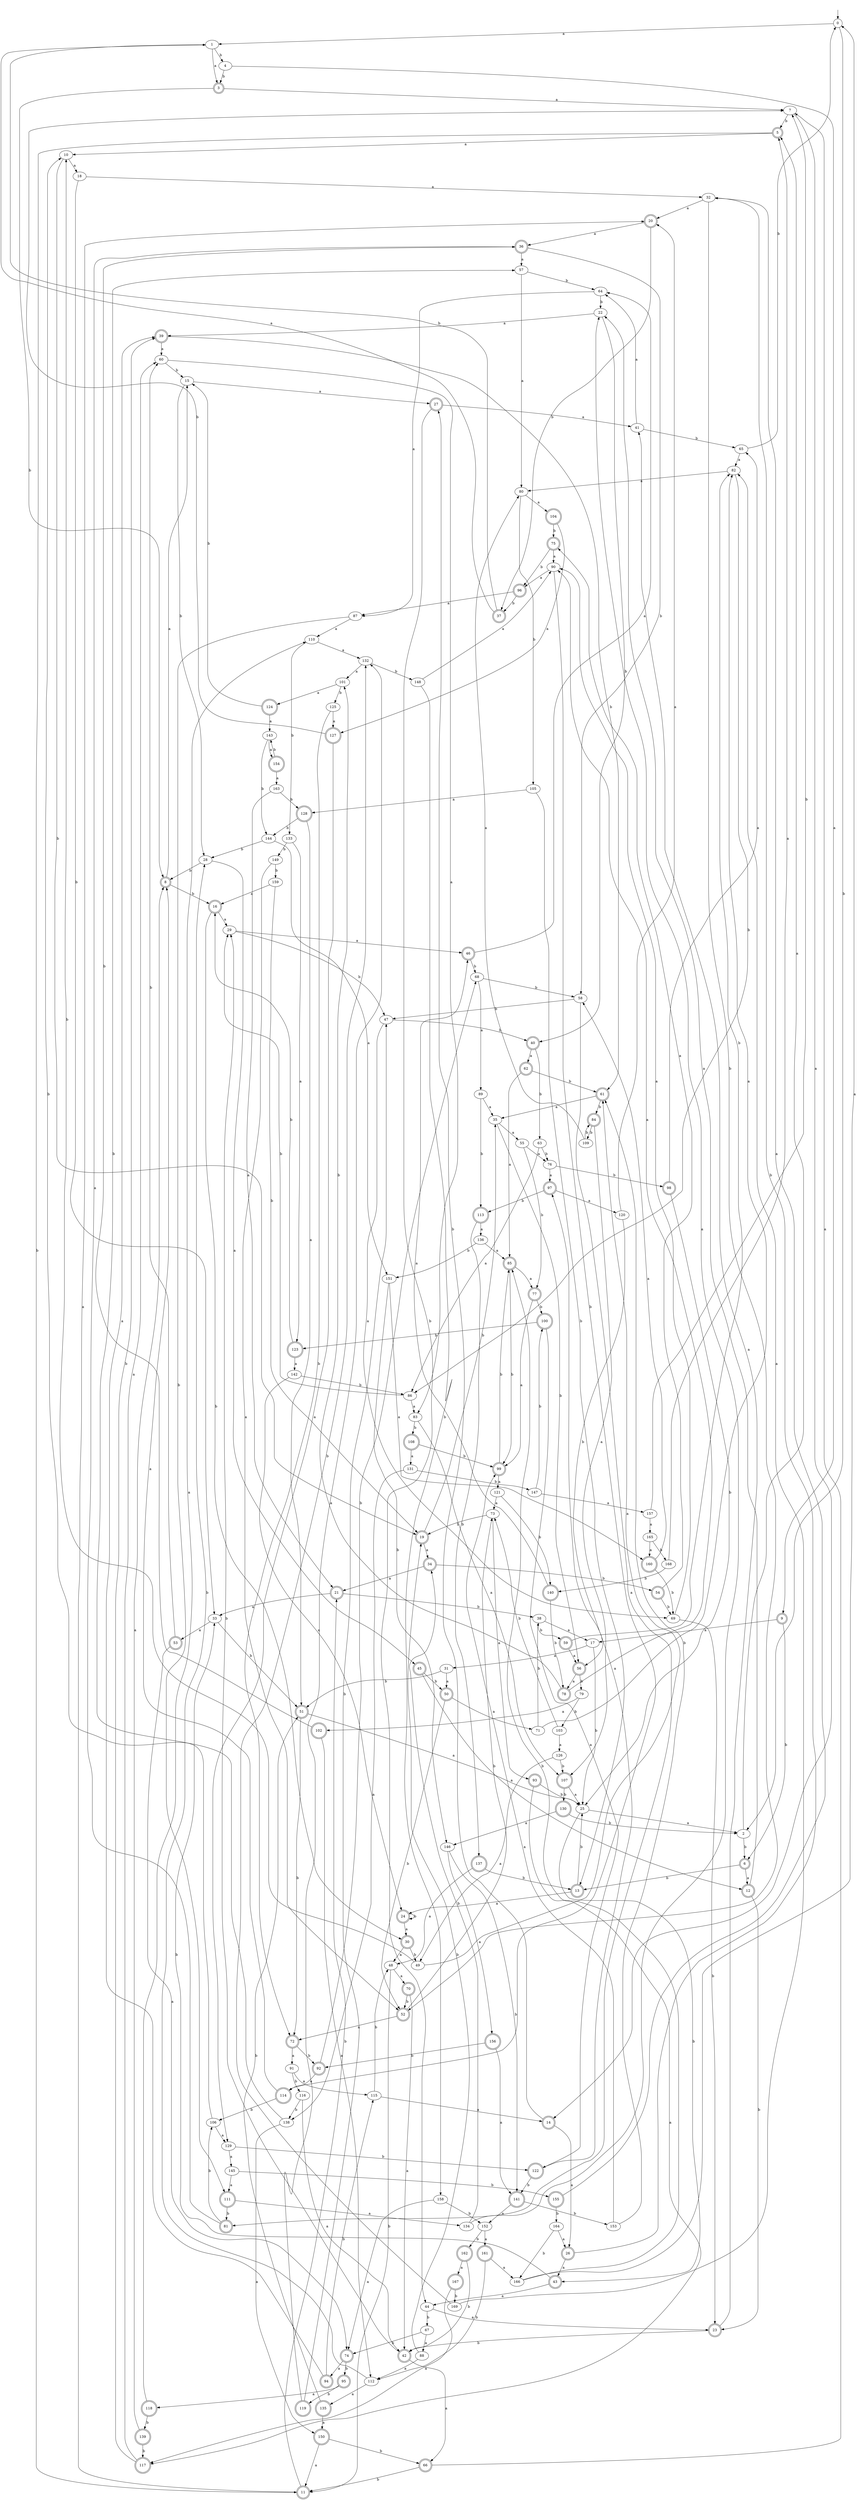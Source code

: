 digraph RandomDFA {
  __start0 [label="", shape=none];
  __start0 -> 0 [label=""];
  0 [shape=circle]
  0 -> 1 [label="a"]
  0 -> 2 [label="b"]
  1
  1 -> 3 [label="a"]
  1 -> 4 [label="b"]
  2
  2 -> 5 [label="a"]
  2 -> 6 [label="b"]
  3 [shape=doublecircle]
  3 -> 7 [label="a"]
  3 -> 8 [label="b"]
  4
  4 -> 9 [label="a"]
  4 -> 3 [label="b"]
  5 [shape=doublecircle]
  5 -> 10 [label="a"]
  5 -> 11 [label="b"]
  6 [shape=doublecircle]
  6 -> 12 [label="a"]
  6 -> 13 [label="b"]
  7
  7 -> 14 [label="a"]
  7 -> 5 [label="b"]
  8 [shape=doublecircle]
  8 -> 15 [label="a"]
  8 -> 16 [label="b"]
  9 [shape=doublecircle]
  9 -> 17 [label="a"]
  9 -> 6 [label="b"]
  10
  10 -> 18 [label="a"]
  10 -> 19 [label="b"]
  11 [shape=doublecircle]
  11 -> 20 [label="a"]
  11 -> 21 [label="b"]
  12 [shape=doublecircle]
  12 -> 22 [label="a"]
  12 -> 23 [label="b"]
  13 [shape=doublecircle]
  13 -> 24 [label="a"]
  13 -> 25 [label="b"]
  14 [shape=doublecircle]
  14 -> 26 [label="a"]
  14 -> 27 [label="b"]
  15
  15 -> 27 [label="a"]
  15 -> 28 [label="b"]
  16 [shape=doublecircle]
  16 -> 29 [label="a"]
  16 -> 30 [label="b"]
  17
  17 -> 31 [label="a"]
  17 -> 25 [label="b"]
  18
  18 -> 32 [label="a"]
  18 -> 33 [label="b"]
  19 [shape=doublecircle]
  19 -> 34 [label="a"]
  19 -> 35 [label="b"]
  20 [shape=doublecircle]
  20 -> 36 [label="a"]
  20 -> 37 [label="b"]
  21 [shape=doublecircle]
  21 -> 33 [label="a"]
  21 -> 38 [label="b"]
  22
  22 -> 39 [label="a"]
  22 -> 40 [label="b"]
  23 [shape=doublecircle]
  23 -> 41 [label="a"]
  23 -> 42 [label="b"]
  24 [shape=doublecircle]
  24 -> 30 [label="a"]
  24 -> 24 [label="b"]
  25
  25 -> 2 [label="a"]
  25 -> 43 [label="b"]
  26 [shape=doublecircle]
  26 -> 43 [label="a"]
  26 -> 32 [label="b"]
  27 [shape=doublecircle]
  27 -> 41 [label="a"]
  27 -> 44 [label="b"]
  28
  28 -> 45 [label="a"]
  28 -> 8 [label="b"]
  29
  29 -> 46 [label="a"]
  29 -> 47 [label="b"]
  30 [shape=doublecircle]
  30 -> 48 [label="a"]
  30 -> 49 [label="b"]
  31
  31 -> 50 [label="a"]
  31 -> 51 [label="b"]
  32
  32 -> 20 [label="a"]
  32 -> 52 [label="b"]
  33
  33 -> 53 [label="a"]
  33 -> 51 [label="b"]
  34 [shape=doublecircle]
  34 -> 21 [label="a"]
  34 -> 54 [label="b"]
  35
  35 -> 55 [label="a"]
  35 -> 56 [label="b"]
  36 [shape=doublecircle]
  36 -> 57 [label="a"]
  36 -> 58 [label="b"]
  37 [shape=doublecircle]
  37 -> 1 [label="a"]
  37 -> 1 [label="b"]
  38
  38 -> 17 [label="a"]
  38 -> 59 [label="b"]
  39 [shape=doublecircle]
  39 -> 60 [label="a"]
  39 -> 61 [label="b"]
  40 [shape=doublecircle]
  40 -> 62 [label="a"]
  40 -> 63 [label="b"]
  41
  41 -> 64 [label="a"]
  41 -> 65 [label="b"]
  42 [shape=doublecircle]
  42 -> 66 [label="a"]
  42 -> 29 [label="b"]
  43 [shape=doublecircle]
  43 -> 44 [label="a"]
  43 -> 33 [label="b"]
  44
  44 -> 23 [label="a"]
  44 -> 67 [label="b"]
  45 [shape=doublecircle]
  45 -> 12 [label="a"]
  45 -> 50 [label="b"]
  46 [shape=doublecircle]
  46 -> 64 [label="a"]
  46 -> 68 [label="b"]
  47
  47 -> 69 [label="a"]
  47 -> 40 [label="b"]
  48
  48 -> 70 [label="a"]
  48 -> 11 [label="b"]
  49
  49 -> 61 [label="a"]
  49 -> 10 [label="b"]
  50 [shape=doublecircle]
  50 -> 71 [label="a"]
  50 -> 52 [label="b"]
  51 [shape=doublecircle]
  51 -> 25 [label="a"]
  51 -> 72 [label="b"]
  52 [shape=doublecircle]
  52 -> 72 [label="a"]
  52 -> 73 [label="b"]
  53 [shape=doublecircle]
  53 -> 74 [label="a"]
  53 -> 60 [label="b"]
  54 [shape=doublecircle]
  54 -> 75 [label="a"]
  54 -> 69 [label="b"]
  55
  55 -> 76 [label="a"]
  55 -> 77 [label="b"]
  56 [shape=doublecircle]
  56 -> 78 [label="a"]
  56 -> 79 [label="b"]
  57
  57 -> 80 [label="a"]
  57 -> 64 [label="b"]
  58
  58 -> 81 [label="a"]
  58 -> 47 [label="b"]
  59 [shape=doublecircle]
  59 -> 56 [label="a"]
  59 -> 82 [label="b"]
  60
  60 -> 83 [label="a"]
  60 -> 15 [label="b"]
  61 [shape=doublecircle]
  61 -> 35 [label="a"]
  61 -> 84 [label="b"]
  62 [shape=doublecircle]
  62 -> 85 [label="a"]
  62 -> 61 [label="b"]
  63
  63 -> 86 [label="a"]
  63 -> 76 [label="b"]
  64
  64 -> 87 [label="a"]
  64 -> 22 [label="b"]
  65
  65 -> 82 [label="a"]
  65 -> 0 [label="b"]
  66 [shape=doublecircle]
  66 -> 7 [label="a"]
  66 -> 11 [label="b"]
  67
  67 -> 88 [label="a"]
  67 -> 74 [label="b"]
  68
  68 -> 89 [label="a"]
  68 -> 58 [label="b"]
  69
  69 -> 90 [label="a"]
  69 -> 23 [label="b"]
  70 [shape=doublecircle]
  70 -> 42 [label="a"]
  70 -> 52 [label="b"]
  71
  71 -> 82 [label="a"]
  71 -> 38 [label="b"]
  72 [shape=doublecircle]
  72 -> 91 [label="a"]
  72 -> 92 [label="b"]
  73
  73 -> 93 [label="a"]
  73 -> 19 [label="b"]
  74 [shape=doublecircle]
  74 -> 94 [label="a"]
  74 -> 95 [label="b"]
  75 [shape=doublecircle]
  75 -> 90 [label="a"]
  75 -> 96 [label="b"]
  76
  76 -> 97 [label="a"]
  76 -> 98 [label="b"]
  77 [shape=doublecircle]
  77 -> 99 [label="a"]
  77 -> 100 [label="b"]
  78 [shape=doublecircle]
  78 -> 90 [label="a"]
  78 -> 101 [label="b"]
  79
  79 -> 102 [label="a"]
  79 -> 103 [label="b"]
  80
  80 -> 104 [label="a"]
  80 -> 105 [label="b"]
  81 [shape=doublecircle]
  81 -> 36 [label="a"]
  81 -> 106 [label="b"]
  82
  82 -> 80 [label="a"]
  82 -> 86 [label="b"]
  83
  83 -> 107 [label="a"]
  83 -> 108 [label="b"]
  84 [shape=doublecircle]
  84 -> 107 [label="a"]
  84 -> 109 [label="b"]
  85 [shape=doublecircle]
  85 -> 77 [label="a"]
  85 -> 99 [label="b"]
  86
  86 -> 83 [label="a"]
  86 -> 29 [label="b"]
  87
  87 -> 110 [label="a"]
  87 -> 111 [label="b"]
  88
  88 -> 112 [label="a"]
  88 -> 19 [label="b"]
  89
  89 -> 35 [label="a"]
  89 -> 113 [label="b"]
  90
  90 -> 96 [label="a"]
  90 -> 114 [label="b"]
  91
  91 -> 115 [label="a"]
  91 -> 116 [label="b"]
  92 [shape=doublecircle]
  92 -> 114 [label="a"]
  92 -> 68 [label="b"]
  93 [shape=doublecircle]
  93 -> 117 [label="a"]
  93 -> 25 [label="b"]
  94 [shape=doublecircle]
  94 -> 39 [label="a"]
  94 -> 115 [label="b"]
  95 [shape=doublecircle]
  95 -> 118 [label="a"]
  95 -> 119 [label="b"]
  96 [shape=doublecircle]
  96 -> 87 [label="a"]
  96 -> 37 [label="b"]
  97 [shape=doublecircle]
  97 -> 120 [label="a"]
  97 -> 113 [label="b"]
  98 [shape=doublecircle]
  98 -> 65 [label="a"]
  98 -> 25 [label="b"]
  99 [shape=doublecircle]
  99 -> 121 [label="a"]
  99 -> 85 [label="b"]
  100 [shape=doublecircle]
  100 -> 122 [label="a"]
  100 -> 123 [label="b"]
  101
  101 -> 124 [label="a"]
  101 -> 125 [label="b"]
  102 [shape=doublecircle]
  102 -> 112 [label="a"]
  102 -> 36 [label="b"]
  103
  103 -> 126 [label="a"]
  103 -> 73 [label="b"]
  104 [shape=doublecircle]
  104 -> 127 [label="a"]
  104 -> 75 [label="b"]
  105
  105 -> 128 [label="a"]
  105 -> 13 [label="b"]
  106
  106 -> 129 [label="a"]
  106 -> 10 [label="b"]
  107 [shape=doublecircle]
  107 -> 25 [label="a"]
  107 -> 130 [label="b"]
  108 [shape=doublecircle]
  108 -> 131 [label="a"]
  108 -> 99 [label="b"]
  109
  109 -> 80 [label="a"]
  109 -> 84 [label="b"]
  110
  110 -> 132 [label="a"]
  110 -> 133 [label="b"]
  111 [shape=doublecircle]
  111 -> 134 [label="a"]
  111 -> 81 [label="b"]
  112
  112 -> 135 [label="a"]
  112 -> 28 [label="b"]
  113 [shape=doublecircle]
  113 -> 136 [label="a"]
  113 -> 137 [label="b"]
  114 [shape=doublecircle]
  114 -> 8 [label="a"]
  114 -> 106 [label="b"]
  115
  115 -> 14 [label="a"]
  115 -> 48 [label="b"]
  116
  116 -> 42 [label="a"]
  116 -> 138 [label="b"]
  117 [shape=doublecircle]
  117 -> 60 [label="a"]
  117 -> 39 [label="b"]
  118 [shape=doublecircle]
  118 -> 110 [label="a"]
  118 -> 139 [label="b"]
  119 [shape=doublecircle]
  119 -> 132 [label="a"]
  119 -> 47 [label="b"]
  120
  120 -> 20 [label="a"]
  120 -> 56 [label="b"]
  121
  121 -> 73 [label="a"]
  121 -> 140 [label="b"]
  122 [shape=doublecircle]
  122 -> 97 [label="a"]
  122 -> 141 [label="b"]
  123 [shape=doublecircle]
  123 -> 142 [label="a"]
  123 -> 16 [label="b"]
  124 [shape=doublecircle]
  124 -> 143 [label="a"]
  124 -> 15 [label="b"]
  125
  125 -> 127 [label="a"]
  125 -> 72 [label="b"]
  126
  126 -> 49 [label="a"]
  126 -> 107 [label="b"]
  127 [shape=doublecircle]
  127 -> 129 [label="a"]
  127 -> 7 [label="b"]
  128 [shape=doublecircle]
  128 -> 51 [label="a"]
  128 -> 144 [label="b"]
  129
  129 -> 145 [label="a"]
  129 -> 122 [label="b"]
  130 [shape=doublecircle]
  130 -> 146 [label="a"]
  130 -> 2 [label="b"]
  131
  131 -> 138 [label="a"]
  131 -> 147 [label="b"]
  132
  132 -> 101 [label="a"]
  132 -> 148 [label="b"]
  133
  133 -> 123 [label="a"]
  133 -> 149 [label="b"]
  134
  134 -> 22 [label="a"]
  134 -> 34 [label="b"]
  135 [shape=doublecircle]
  135 -> 150 [label="a"]
  135 -> 51 [label="b"]
  136
  136 -> 85 [label="a"]
  136 -> 151 [label="b"]
  137 [shape=doublecircle]
  137 -> 48 [label="a"]
  137 -> 13 [label="b"]
  138
  138 -> 150 [label="a"]
  138 -> 57 [label="b"]
  139 [shape=doublecircle]
  139 -> 8 [label="a"]
  139 -> 117 [label="b"]
  140 [shape=doublecircle]
  140 -> 46 [label="a"]
  140 -> 78 [label="b"]
  141 [shape=doublecircle]
  141 -> 152 [label="a"]
  141 -> 153 [label="b"]
  142
  142 -> 24 [label="a"]
  142 -> 86 [label="b"]
  143
  143 -> 154 [label="a"]
  143 -> 144 [label="b"]
  144
  144 -> 151 [label="a"]
  144 -> 28 [label="b"]
  145
  145 -> 111 [label="a"]
  145 -> 155 [label="b"]
  146
  146 -> 156 [label="a"]
  146 -> 141 [label="b"]
  147
  147 -> 157 [label="a"]
  147 -> 100 [label="b"]
  148
  148 -> 90 [label="a"]
  148 -> 158 [label="b"]
  149
  149 -> 52 [label="a"]
  149 -> 159 [label="b"]
  150 [shape=doublecircle]
  150 -> 11 [label="a"]
  150 -> 66 [label="b"]
  151
  151 -> 160 [label="a"]
  151 -> 146 [label="b"]
  152
  152 -> 161 [label="a"]
  152 -> 162 [label="b"]
  153
  153 -> 99 [label="a"]
  153 -> 61 [label="b"]
  154 [shape=doublecircle]
  154 -> 163 [label="a"]
  154 -> 143 [label="b"]
  155 [shape=doublecircle]
  155 -> 32 [label="a"]
  155 -> 164 [label="b"]
  156 [shape=doublecircle]
  156 -> 141 [label="a"]
  156 -> 92 [label="b"]
  157
  157 -> 165 [label="a"]
  157 -> 7 [label="b"]
  158
  158 -> 74 [label="a"]
  158 -> 152 [label="b"]
  159
  159 -> 16 [label="a"]
  159 -> 19 [label="b"]
  160 [shape=doublecircle]
  160 -> 58 [label="a"]
  160 -> 69 [label="b"]
  161 [shape=doublecircle]
  161 -> 166 [label="a"]
  161 -> 112 [label="b"]
  162 [shape=doublecircle]
  162 -> 167 [label="a"]
  162 -> 42 [label="b"]
  163
  163 -> 21 [label="a"]
  163 -> 128 [label="b"]
  164
  164 -> 26 [label="a"]
  164 -> 166 [label="b"]
  165
  165 -> 160 [label="a"]
  165 -> 168 [label="b"]
  166
  166 -> 0 [label="a"]
  166 -> 85 [label="b"]
  167 [shape=doublecircle]
  167 -> 117 [label="a"]
  167 -> 169 [label="b"]
  168
  168 -> 5 [label="a"]
  168 -> 140 [label="b"]
  169
  169 -> 82 [label="a"]
  169 -> 132 [label="b"]
}
